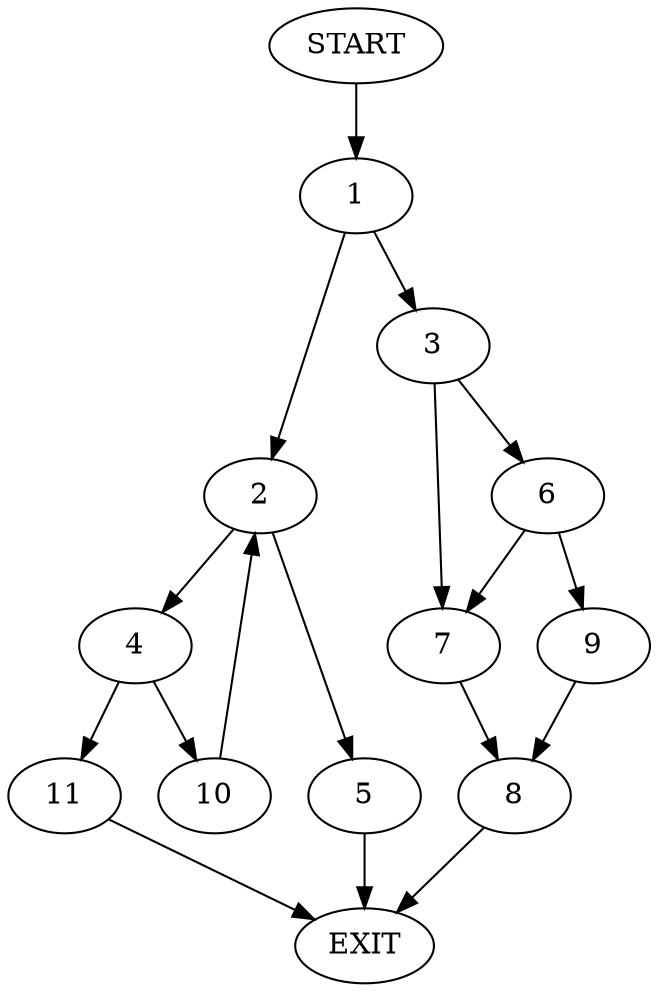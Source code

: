 digraph {
0 [label="START"]
12 [label="EXIT"]
0 -> 1
1 -> 2
1 -> 3
2 -> 4
2 -> 5
3 -> 6
3 -> 7
7 -> 8
6 -> 9
6 -> 7
9 -> 8
8 -> 12
4 -> 10
4 -> 11
5 -> 12
11 -> 12
10 -> 2
}
